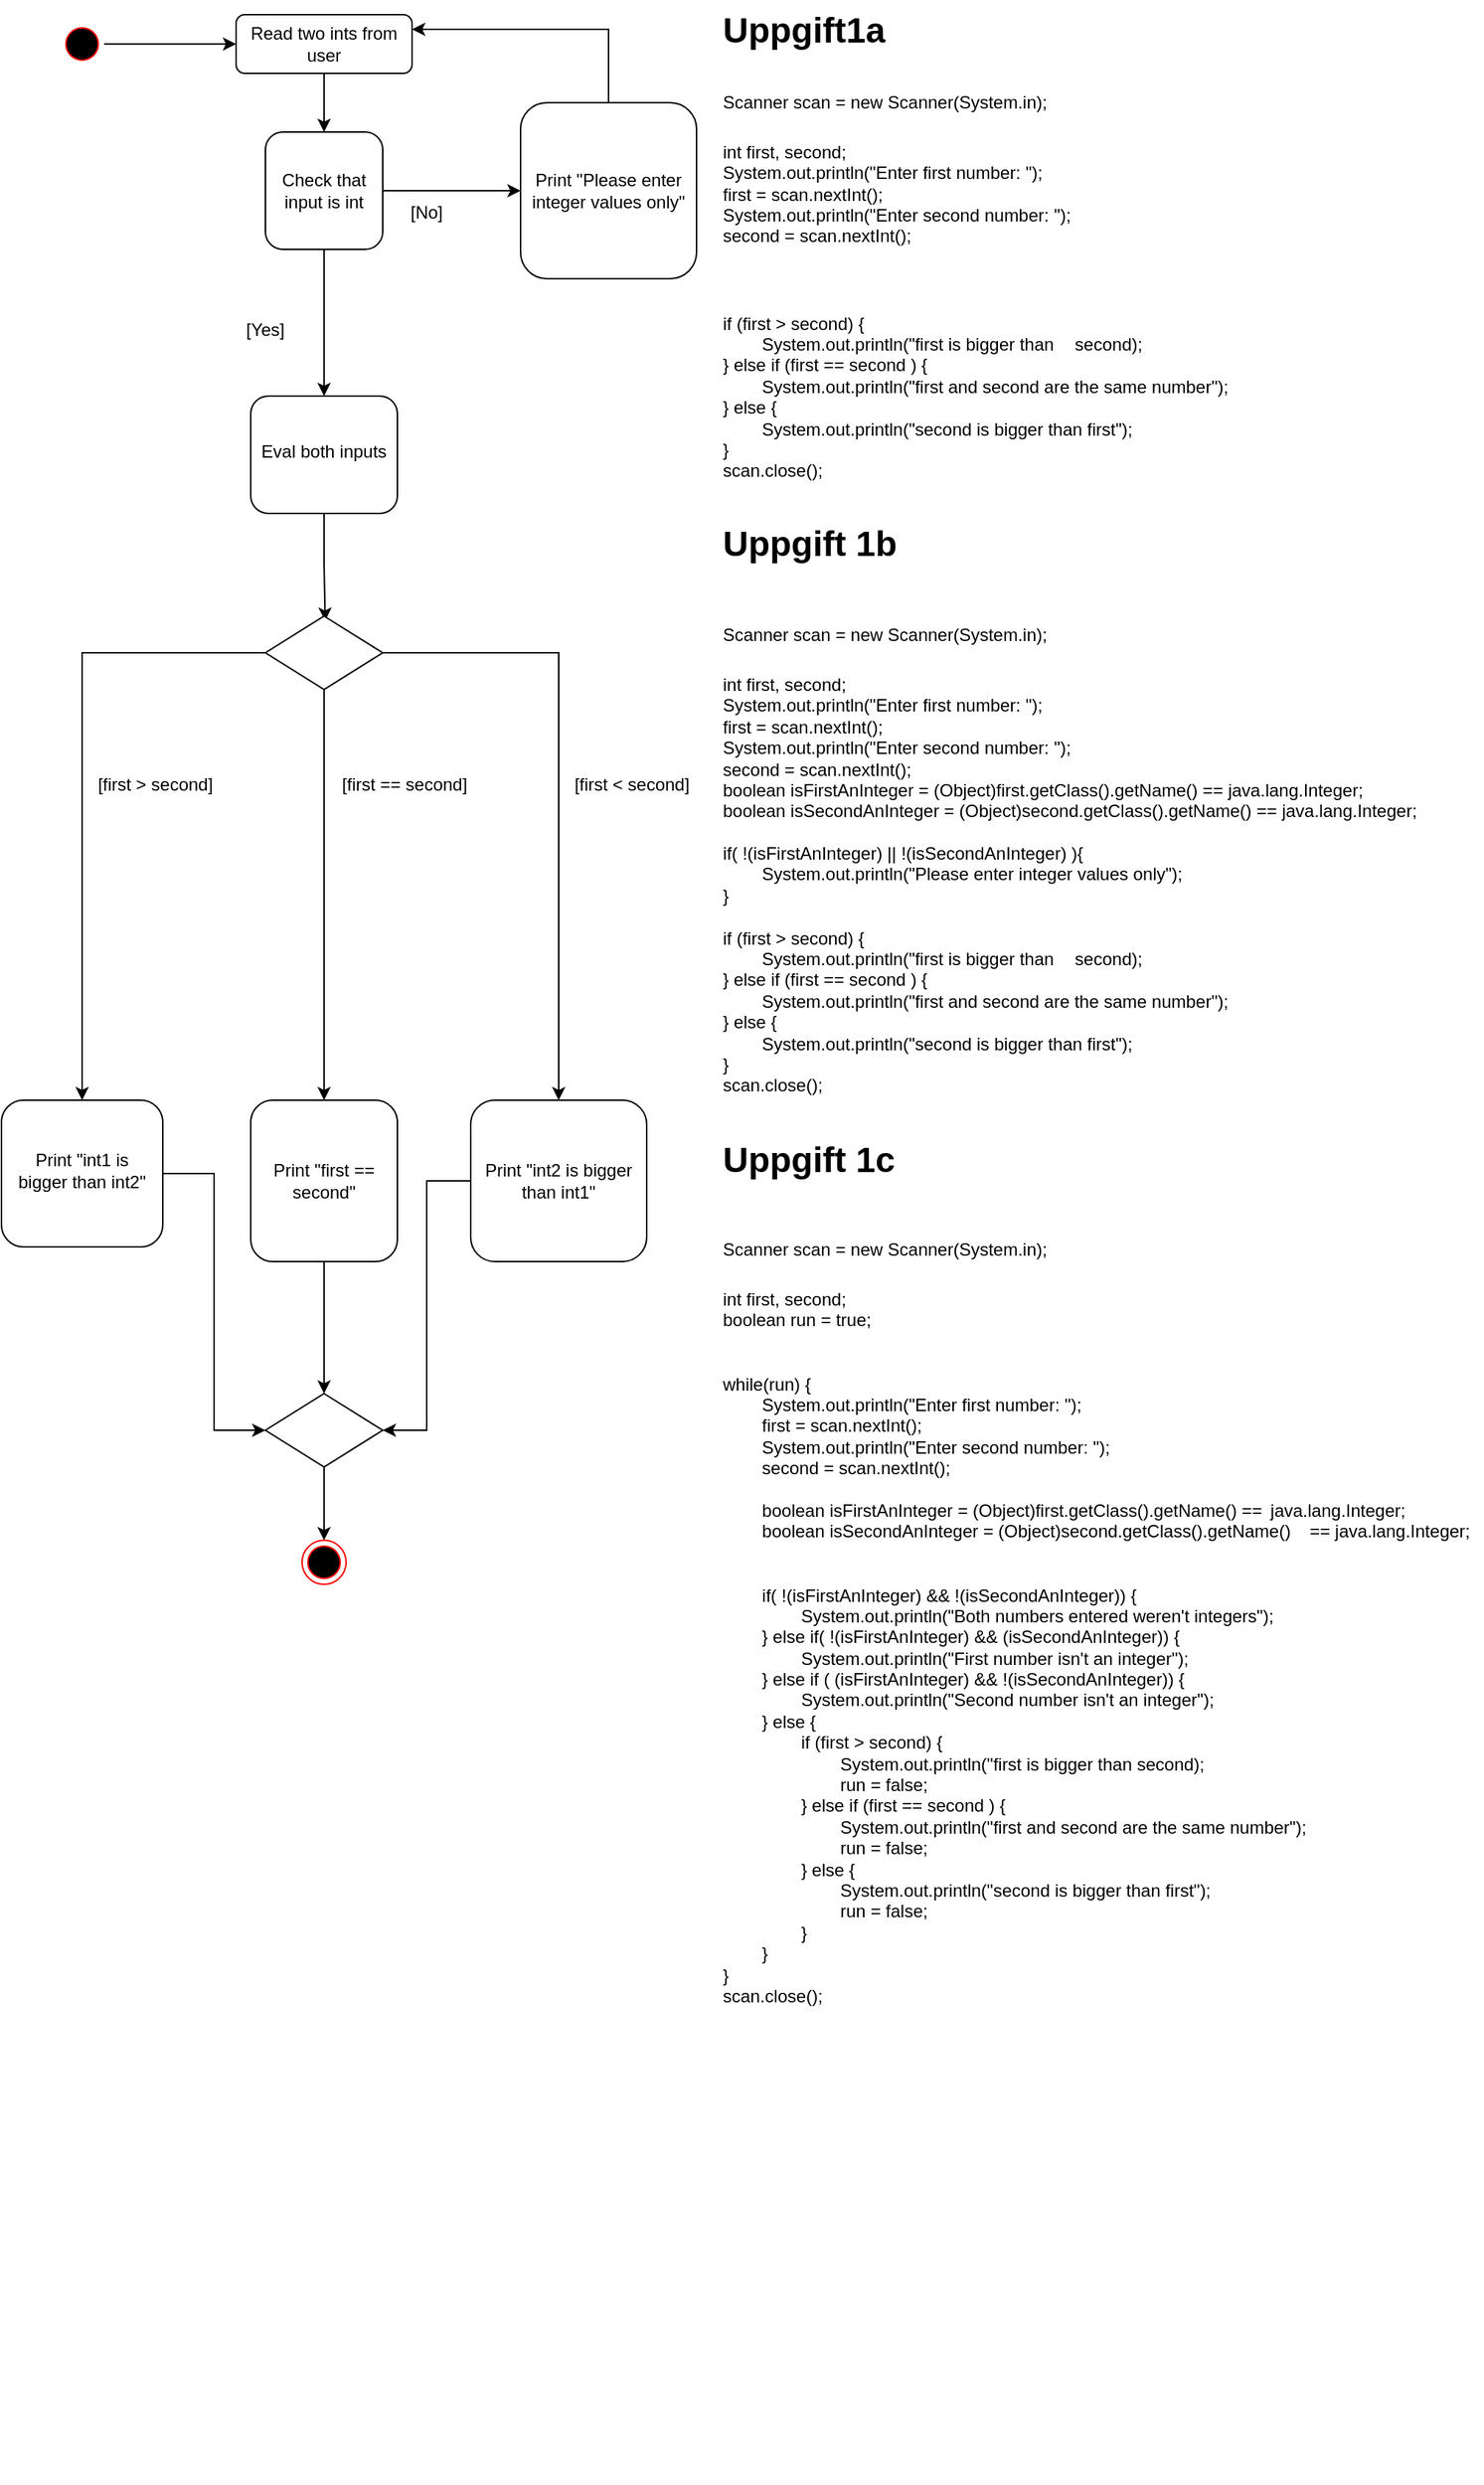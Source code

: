 <mxfile version="24.7.8">
  <diagram id="C5RBs43oDa-KdzZeNtuy" name="Page-1">
    <mxGraphModel dx="1434" dy="907" grid="1" gridSize="10" guides="1" tooltips="1" connect="1" arrows="1" fold="1" page="1" pageScale="1" pageWidth="827" pageHeight="1169" math="0" shadow="0">
      <root>
        <mxCell id="WIyWlLk6GJQsqaUBKTNV-0" />
        <mxCell id="WIyWlLk6GJQsqaUBKTNV-1" parent="WIyWlLk6GJQsqaUBKTNV-0" />
        <mxCell id="14M1yNJ3esMRW45qeNNq-22" style="edgeStyle=orthogonalEdgeStyle;rounded=0;orthogonalLoop=1;jettySize=auto;html=1;entryX=0.5;entryY=0;entryDx=0;entryDy=0;" parent="WIyWlLk6GJQsqaUBKTNV-1" source="WIyWlLk6GJQsqaUBKTNV-3" target="14M1yNJ3esMRW45qeNNq-21" edge="1">
          <mxGeometry relative="1" as="geometry" />
        </mxCell>
        <mxCell id="WIyWlLk6GJQsqaUBKTNV-3" value="Read two ints from user" style="rounded=1;whiteSpace=wrap;html=1;fontSize=12;glass=0;strokeWidth=1;shadow=0;" parent="WIyWlLk6GJQsqaUBKTNV-1" vertex="1">
          <mxGeometry x="160" y="20" width="120" height="40" as="geometry" />
        </mxCell>
        <mxCell id="WIyWlLk6GJQsqaUBKTNV-6" value="Eval both inputs" style="rounded=1;whiteSpace=wrap;html=1;shadow=0;fontFamily=Helvetica;fontSize=12;align=center;strokeWidth=1;spacing=6;spacingTop=-4;" parent="WIyWlLk6GJQsqaUBKTNV-1" vertex="1">
          <mxGeometry x="170" y="280" width="100" height="80" as="geometry" />
        </mxCell>
        <mxCell id="EaA5xvVxkN2kdiMZyjOi-9" style="edgeStyle=orthogonalEdgeStyle;shape=connector;rounded=0;orthogonalLoop=1;jettySize=auto;html=1;entryX=0;entryY=0.5;entryDx=0;entryDy=0;strokeColor=default;align=center;verticalAlign=middle;fontFamily=Helvetica;fontSize=11;fontColor=default;labelBackgroundColor=default;endArrow=classic;" edge="1" parent="WIyWlLk6GJQsqaUBKTNV-1" source="WIyWlLk6GJQsqaUBKTNV-10" target="EaA5xvVxkN2kdiMZyjOi-8">
          <mxGeometry relative="1" as="geometry" />
        </mxCell>
        <mxCell id="WIyWlLk6GJQsqaUBKTNV-10" value="Print &quot;int1 is bigger than int2&quot;" style="rounded=1;whiteSpace=wrap;html=1;shadow=0;fontFamily=Helvetica;fontSize=12;align=center;strokeWidth=1;spacing=6;spacingTop=-4;" parent="WIyWlLk6GJQsqaUBKTNV-1" vertex="1">
          <mxGeometry y="760" width="110" height="100" as="geometry" />
        </mxCell>
        <mxCell id="EaA5xvVxkN2kdiMZyjOi-11" style="edgeStyle=orthogonalEdgeStyle;shape=connector;rounded=0;orthogonalLoop=1;jettySize=auto;html=1;entryX=1;entryY=0.5;entryDx=0;entryDy=0;strokeColor=default;align=center;verticalAlign=middle;fontFamily=Helvetica;fontSize=11;fontColor=default;labelBackgroundColor=default;endArrow=classic;" edge="1" parent="WIyWlLk6GJQsqaUBKTNV-1" source="14M1yNJ3esMRW45qeNNq-0" target="EaA5xvVxkN2kdiMZyjOi-8">
          <mxGeometry relative="1" as="geometry" />
        </mxCell>
        <mxCell id="14M1yNJ3esMRW45qeNNq-0" value="Print &quot;int2 is bigger than int1&quot;" style="rounded=1;whiteSpace=wrap;html=1;align=center;verticalAlign=middle;" parent="WIyWlLk6GJQsqaUBKTNV-1" vertex="1">
          <mxGeometry x="320" y="760" width="120" height="110" as="geometry" />
        </mxCell>
        <mxCell id="14M1yNJ3esMRW45qeNNq-17" value="[first == second]" style="text;html=1;align=center;verticalAlign=middle;whiteSpace=wrap;rounded=0;" parent="WIyWlLk6GJQsqaUBKTNV-1" vertex="1">
          <mxGeometry x="230" y="530" width="90" height="30" as="geometry" />
        </mxCell>
        <mxCell id="EaA5xvVxkN2kdiMZyjOi-10" style="edgeStyle=orthogonalEdgeStyle;shape=connector;rounded=0;orthogonalLoop=1;jettySize=auto;html=1;entryX=0.5;entryY=0;entryDx=0;entryDy=0;strokeColor=default;align=center;verticalAlign=middle;fontFamily=Helvetica;fontSize=11;fontColor=default;labelBackgroundColor=default;endArrow=classic;" edge="1" parent="WIyWlLk6GJQsqaUBKTNV-1" source="14M1yNJ3esMRW45qeNNq-18" target="EaA5xvVxkN2kdiMZyjOi-8">
          <mxGeometry relative="1" as="geometry" />
        </mxCell>
        <mxCell id="14M1yNJ3esMRW45qeNNq-18" value="Print &quot;first == second&quot;" style="rounded=1;whiteSpace=wrap;html=1;" parent="WIyWlLk6GJQsqaUBKTNV-1" vertex="1">
          <mxGeometry x="170" y="760" width="100" height="110" as="geometry" />
        </mxCell>
        <mxCell id="14M1yNJ3esMRW45qeNNq-20" value="&lt;h1 style=&quot;margin-top: 0px;&quot;&gt;&lt;span style=&quot;background-color: initial;&quot;&gt;Uppgift1a&lt;/span&gt;&lt;/h1&gt;&lt;h1 style=&quot;margin-top: 0px;&quot;&gt;&lt;span style=&quot;background-color: initial; font-size: 12px; font-weight: normal;&quot;&gt;Scanner scan = new Scanner(System.in);&lt;/span&gt;&lt;/h1&gt;&lt;div&gt;&lt;span style=&quot;background-color: initial; font-size: 12px; font-weight: normal;&quot;&gt;int first, second;&lt;/span&gt;&lt;/div&gt;&lt;div&gt;&lt;span style=&quot;background-color: initial; font-size: 12px; font-weight: normal;&quot;&gt;System.out.println(&quot;Enter first number: &quot;);&lt;/span&gt;&lt;/div&gt;&lt;div&gt;&lt;span style=&quot;background-color: initial; font-size: 12px; font-weight: normal;&quot;&gt;first = scan.nextInt();&lt;/span&gt;&lt;/div&gt;&lt;div&gt;&lt;span style=&quot;background-color: initial; font-size: 12px; font-weight: normal;&quot;&gt;System.out.println(&quot;Enter second number: &quot;);&lt;/span&gt;&lt;/div&gt;&lt;div&gt;&lt;span style=&quot;background-color: initial; font-size: 12px; font-weight: normal;&quot;&gt;second = scan.nextInt();&lt;/span&gt;&lt;/div&gt;&lt;h1 style=&quot;margin-top: 0px;&quot;&gt;&lt;br style=&quot;font-size: 12px;&quot;&gt;&lt;/h1&gt;&lt;div&gt;if (first &amp;gt; second) {&lt;/div&gt;&lt;div&gt;&lt;span style=&quot;white-space: pre;&quot;&gt;&#x9;&lt;/span&gt;System.out.println(&quot;first is bigger than &lt;span style=&quot;white-space: pre;&quot;&gt;&#x9;&lt;/span&gt;second);&lt;br&gt;&lt;/div&gt;&lt;div&gt;} else if (first == second ) {&lt;/div&gt;&lt;div&gt;&lt;span style=&quot;white-space: pre;&quot;&gt;&#x9;&lt;/span&gt;System.out.println(&quot;first and second are the same number&quot;);&lt;br&gt;&lt;/div&gt;&lt;div&gt;} else {&lt;/div&gt;&lt;div&gt;&lt;span style=&quot;white-space: pre;&quot;&gt;&#x9;&lt;/span&gt;System.out.println(&quot;second is bigger than first&quot;);&lt;br&gt;&lt;/div&gt;&lt;div&gt;}&lt;/div&gt;&lt;div&gt;scan.close();&lt;/div&gt;&lt;div&gt;&lt;br&gt;&lt;/div&gt;&lt;div&gt;&lt;br&gt;&lt;/div&gt;&lt;div style=&quot;font-size: 24px;&quot;&gt;&lt;b&gt;Uppgift 1b&lt;/b&gt;&lt;/div&gt;&lt;div style=&quot;font-size: 24px;&quot;&gt;&lt;b&gt;&lt;br&gt;&lt;/b&gt;&lt;/div&gt;&lt;div style=&quot;&quot;&gt;&lt;h1 style=&quot;margin-top: 0px;&quot;&gt;&lt;span style=&quot;background-color: initial; font-size: 12px; font-weight: normal;&quot;&gt;Scanner scan = new Scanner(System.in);&lt;/span&gt;&lt;/h1&gt;&lt;div&gt;&lt;span style=&quot;background-color: initial;&quot;&gt;int first, second;&lt;/span&gt;&lt;/div&gt;&lt;div&gt;&lt;span style=&quot;background-color: initial;&quot;&gt;System.out.println(&quot;Enter first number: &quot;);&lt;/span&gt;&lt;/div&gt;&lt;div&gt;&lt;span style=&quot;background-color: initial;&quot;&gt;first = scan.nextInt();&lt;/span&gt;&lt;/div&gt;&lt;div&gt;&lt;span style=&quot;background-color: initial;&quot;&gt;System.out.println(&quot;Enter second number: &quot;);&lt;/span&gt;&lt;/div&gt;&lt;div&gt;&lt;span style=&quot;background-color: initial;&quot;&gt;second = scan.nextInt();&lt;/span&gt;&lt;/div&gt;&lt;div&gt;&lt;span style=&quot;background-color: initial;&quot;&gt;boolean isFirstAnInteger =&amp;nbsp;&lt;/span&gt;&lt;span style=&quot;background-color: initial;&quot;&gt;(Object)first.getClass().getName() == java.lang.Integer&lt;/span&gt;&lt;span style=&quot;background-color: initial;&quot;&gt;;&lt;/span&gt;&lt;/div&gt;&lt;div&gt;&lt;span style=&quot;background-color: initial;&quot;&gt;boolean isSecondAnInteger =&amp;nbsp;&lt;/span&gt;&lt;span style=&quot;background-color: initial;&quot;&gt;(Object)second.getClass().getName() == java.lang.Integer&lt;/span&gt;&lt;span style=&quot;background-color: initial;&quot;&gt;;&lt;/span&gt;&lt;/div&gt;&lt;div&gt;&lt;span style=&quot;background-color: initial;&quot;&gt;&lt;br&gt;&lt;/span&gt;&lt;/div&gt;&lt;div&gt;&lt;span style=&quot;background-color: initial;&quot;&gt;if( !(isFirstAnInteger) || !(isSecondAnInteger) ){&lt;/span&gt;&lt;/div&gt;&lt;div&gt;&lt;span style=&quot;background-color: initial;&quot;&gt;&lt;span style=&quot;white-space: pre;&quot;&gt;&#x9;&lt;/span&gt;System.out.println(&quot;Please enter integer values only&quot;);&lt;br&gt;&lt;/span&gt;&lt;/div&gt;&lt;div&gt;&lt;span style=&quot;background-color: initial;&quot;&gt;}&lt;/span&gt;&lt;/div&gt;&lt;div&gt;&lt;span style=&quot;background-color: initial;&quot;&gt;&lt;br&gt;&lt;/span&gt;&lt;/div&gt;&lt;div&gt;&lt;div&gt;if (first &amp;gt; second) {&lt;/div&gt;&lt;div&gt;&lt;span style=&quot;white-space: pre;&quot;&gt;&#x9;&lt;/span&gt;System.out.println(&quot;first is bigger than&amp;nbsp;&lt;span style=&quot;white-space: pre;&quot;&gt;&#x9;&lt;/span&gt;second);&lt;br&gt;&lt;/div&gt;&lt;div&gt;} else if (first == second ) {&lt;/div&gt;&lt;div&gt;&lt;span style=&quot;white-space: pre;&quot;&gt;&#x9;&lt;/span&gt;System.out.println(&quot;first and second are the&amp;nbsp;same number&quot;);&lt;br&gt;&lt;/div&gt;&lt;div&gt;} else {&lt;/div&gt;&lt;div&gt;&lt;span style=&quot;white-space: pre;&quot;&gt;&#x9;&lt;/span&gt;System.out.println(&quot;second is bigger than&amp;nbsp;first&quot;);&lt;br&gt;&lt;/div&gt;&lt;div&gt;}&lt;/div&gt;&lt;/div&gt;&lt;div&gt;scan.close();&lt;br&gt;&lt;/div&gt;&lt;/div&gt;&lt;div style=&quot;font-size: 24px;&quot;&gt;&lt;br&gt;&lt;/div&gt;&lt;div style=&quot;font-size: 24px;&quot;&gt;&lt;b&gt;Uppgift 1c&lt;/b&gt;&lt;/div&gt;&lt;div style=&quot;font-size: 24px;&quot;&gt;&lt;b&gt;&lt;br&gt;&lt;/b&gt;&lt;/div&gt;&lt;div style=&quot;&quot;&gt;&lt;h1 style=&quot;margin-top: 0px;&quot;&gt;&lt;span style=&quot;background-color: initial; font-size: 12px; font-weight: normal;&quot;&gt;Scanner scan = new Scanner(System.in);&lt;/span&gt;&lt;/h1&gt;&lt;div&gt;&lt;span style=&quot;background-color: initial;&quot;&gt;int first, second;&lt;/span&gt;&lt;/div&gt;&lt;div&gt;&lt;span style=&quot;background-color: initial;&quot;&gt;boolean run = true;&lt;/span&gt;&lt;/div&gt;&lt;div&gt;&lt;br&gt;&lt;/div&gt;&lt;div&gt;&lt;span style=&quot;background-color: initial;&quot;&gt;&lt;br&gt;&lt;/span&gt;&lt;/div&gt;&lt;div&gt;while(run) {&lt;/div&gt;&lt;div&gt;&lt;div&gt;&lt;span style=&quot;background-color: initial;&quot;&gt;&lt;span style=&quot;white-space: pre;&quot;&gt;&#x9;&lt;/span&gt;System.out.println(&quot;Enter first number: &quot;);&lt;/span&gt;&lt;/div&gt;&lt;div&gt;&lt;span style=&quot;background-color: initial;&quot;&gt;&lt;span style=&quot;white-space: pre;&quot;&gt;&#x9;&lt;/span&gt;first = scan.nextInt();&lt;/span&gt;&lt;/div&gt;&lt;div&gt;&lt;span style=&quot;background-color: initial;&quot;&gt;&lt;span style=&quot;white-space: pre;&quot;&gt;&#x9;&lt;/span&gt;System.out.println(&quot;Enter second number: &quot;);&lt;/span&gt;&lt;/div&gt;&lt;div&gt;&lt;span style=&quot;background-color: initial;&quot;&gt;&lt;span style=&quot;white-space: pre;&quot;&gt;&#x9;&lt;/span&gt;second = scan.nextInt();&lt;/span&gt;&lt;/div&gt;&lt;/div&gt;&lt;div&gt;&lt;span style=&quot;background-color: initial;&quot;&gt;&lt;span style=&quot;white-space: pre;&quot;&gt;&#x9;&lt;/span&gt;&lt;br&gt;&lt;/span&gt;&lt;span style=&quot;background-color: initial;&quot;&gt;&lt;span style=&quot;white-space: pre;&quot;&gt;&#x9;&lt;/span&gt;boolean isFirstAnInteger =&amp;nbsp;&lt;/span&gt;&lt;span style=&quot;background-color: initial;&quot;&gt;(Object)first.getClass().getName() == &lt;span style=&quot;white-space: pre;&quot;&gt;&#x9;&lt;/span&gt;java.lang.Integer&lt;/span&gt;&lt;span style=&quot;background-color: initial;&quot;&gt;;&lt;/span&gt;&lt;/div&gt;&lt;div&gt;&lt;span style=&quot;background-color: initial;&quot;&gt;&lt;span style=&quot;white-space: pre;&quot;&gt;&#x9;&lt;/span&gt;boolean isSecondAnInteger =&amp;nbsp;&lt;/span&gt;&lt;span style=&quot;background-color: initial;&quot;&gt;(Object)second.getClass().getName() &lt;span style=&quot;white-space: pre;&quot;&gt;&#x9;&lt;/span&gt;== java.lang.Integer&lt;/span&gt;&lt;span style=&quot;background-color: initial;&quot;&gt;;&lt;/span&gt;&lt;br&gt;&lt;/div&gt;&lt;div&gt;&lt;span style=&quot;background-color: initial;&quot;&gt;&lt;br&gt;&lt;/span&gt;&lt;/div&gt;&lt;div&gt;&lt;span style=&quot;background-color: initial;&quot;&gt;&lt;br&gt;&lt;/span&gt;&lt;/div&gt;&lt;div&gt;&lt;span style=&quot;white-space: pre;&quot;&gt;&#x9;&lt;/span&gt;if( !(&lt;span style=&quot;background-color: initial;&quot;&gt;isFirstAnInteger&lt;/span&gt;&lt;span style=&quot;background-color: initial;&quot;&gt;)&amp;nbsp;&lt;/span&gt;&lt;span style=&quot;background-color: initial;&quot;&gt;&amp;amp;&amp;amp; !(&lt;/span&gt;&lt;span style=&quot;background-color: initial;&quot;&gt;isSecondAnInteger&lt;/span&gt;&lt;span style=&quot;background-color: initial;&quot;&gt;)) {&lt;/span&gt;&lt;/div&gt;&lt;div&gt;&lt;span style=&quot;white-space: pre;&quot;&gt;&#x9;&lt;span style=&quot;white-space: pre;&quot;&gt;&#x9;&lt;/span&gt;System.out.println(&quot;Both numbers entered weren&#39;t integers&quot;);&lt;/span&gt;&lt;/div&gt;&lt;div&gt;&lt;span style=&quot;white-space: pre;&quot;&gt;&#x9;&lt;/span&gt;} else if( !(isFirstAnInteger)&amp;nbsp;&lt;span style=&quot;background-color: initial;&quot;&gt;&amp;amp;&amp;amp; (isSecondAnInteger)) {&lt;/span&gt;&lt;/div&gt;&lt;div&gt;&lt;span style=&quot;white-space: pre;&quot;&gt;&#x9;&lt;/span&gt;&lt;span style=&quot;white-space: pre;&quot;&gt;&#x9;&lt;/span&gt;System.out.println(&quot;First number isn&#39;t an integer&quot;);&lt;br&gt;&lt;/div&gt;&lt;div&gt;&lt;span style=&quot;white-space: pre;&quot;&gt;&#x9;&lt;/span&gt;} else if ( (isFirstAnInteger)&amp;nbsp;&lt;span style=&quot;background-color: initial;&quot;&gt;&amp;amp;&amp;amp; !(isSecondAnInteger)) {&lt;/span&gt;&lt;/div&gt;&lt;div&gt;&lt;span style=&quot;white-space: pre;&quot;&gt;&#x9;&lt;span style=&quot;white-space: pre;&quot;&gt;&#x9;&lt;/span&gt;System.out.println(&quot;Second number isn&#39;t an integer&quot;);&lt;/span&gt;&lt;/div&gt;&lt;div&gt;&lt;span style=&quot;white-space: pre;&quot;&gt;&#x9;&lt;/span&gt;} else {&lt;/div&gt;&lt;div&gt;&lt;span style=&quot;white-space: pre;&quot;&gt;&#x9;&lt;span style=&quot;white-space: pre;&quot;&gt;&#x9;&lt;/span&gt;&lt;/span&gt;if (first &amp;gt; second) {&lt;/div&gt;&lt;div&gt;&lt;span style=&quot;white-space: pre;&quot;&gt;&#x9;&lt;span style=&quot;white-space: pre;&quot;&gt;&#x9;&lt;span style=&quot;white-space: pre;&quot;&gt;&#x9;&lt;/span&gt;&lt;/span&gt;&lt;/span&gt;System.out.println(&quot;first is bigger than&amp;nbsp;second);&lt;br&gt;&lt;/div&gt;&lt;div&gt;&lt;span style=&quot;white-space: pre;&quot;&gt;&#x9;&lt;/span&gt;&lt;span style=&quot;white-space: pre;&quot;&gt;&#x9;&lt;/span&gt;&lt;span style=&quot;white-space: pre;&quot;&gt;&#x9;&lt;/span&gt;run = false;&lt;br&gt;&lt;/div&gt;&lt;div&gt;&lt;span style=&quot;white-space: pre;&quot;&gt;&#x9;&lt;span style=&quot;white-space: pre;&quot;&gt;&#x9;&lt;/span&gt;&lt;/span&gt;} else if (first == second ) {&lt;/div&gt;&lt;div&gt;&lt;span style=&quot;white-space: pre;&quot;&gt;&#x9;&lt;span style=&quot;white-space: pre;&quot;&gt;&#x9;&lt;span style=&quot;white-space: pre;&quot;&gt;&#x9;&lt;/span&gt;&lt;/span&gt;&lt;/span&gt;System.out.println(&quot;first and second are the&amp;nbsp;same number&quot;);&lt;br&gt;&lt;/div&gt;&lt;div&gt;&lt;span style=&quot;white-space: pre;&quot;&gt;&#x9;&lt;/span&gt;&lt;span style=&quot;white-space: pre;&quot;&gt;&#x9;&lt;/span&gt;&lt;span style=&quot;white-space: pre;&quot;&gt;&#x9;&lt;/span&gt;run = false;&lt;br&gt;&lt;/div&gt;&lt;div&gt;&lt;span style=&quot;white-space: pre;&quot;&gt;&#x9;&lt;span style=&quot;white-space: pre;&quot;&gt;&#x9;&lt;/span&gt;&lt;/span&gt;} else {&lt;/div&gt;&lt;div&gt;&lt;span style=&quot;white-space: pre;&quot;&gt;&#x9;&lt;span style=&quot;white-space: pre;&quot;&gt;&#x9;&lt;span style=&quot;white-space: pre;&quot;&gt;&#x9;&lt;/span&gt;&lt;/span&gt;&lt;/span&gt;System.out.println(&quot;second is bigger than&amp;nbsp;first&quot;);&lt;br&gt;&lt;/div&gt;&lt;div&gt;&lt;span style=&quot;white-space: pre;&quot;&gt;&#x9;&lt;/span&gt;&lt;span style=&quot;white-space: pre;&quot;&gt;&#x9;&lt;/span&gt;&lt;span style=&quot;white-space: pre;&quot;&gt;&#x9;&lt;/span&gt;run = false;&lt;br&gt;&lt;/div&gt;&lt;div&gt;&lt;span style=&quot;background-color: initial;&quot;&gt;&lt;span style=&quot;white-space: pre;&quot;&gt;&#x9;&lt;span style=&quot;white-space: pre;&quot;&gt;&#x9;&lt;/span&gt;&lt;/span&gt;}&lt;/span&gt;&lt;/div&gt;&lt;div&gt;&lt;span style=&quot;white-space: pre;&quot;&gt;&#x9;&lt;/span&gt;}&lt;br&gt;&lt;/div&gt;&lt;div&gt;}&lt;/div&gt;&lt;div&gt;scan.close();&lt;br&gt;&lt;/div&gt;&lt;/div&gt;" style="text;html=1;whiteSpace=wrap;overflow=hidden;rounded=0;" parent="WIyWlLk6GJQsqaUBKTNV-1" vertex="1">
          <mxGeometry x="490" y="10" width="520" height="1690" as="geometry" />
        </mxCell>
        <mxCell id="14M1yNJ3esMRW45qeNNq-23" style="edgeStyle=orthogonalEdgeStyle;rounded=0;orthogonalLoop=1;jettySize=auto;html=1;entryX=0.5;entryY=0;entryDx=0;entryDy=0;" parent="WIyWlLk6GJQsqaUBKTNV-1" source="14M1yNJ3esMRW45qeNNq-21" target="WIyWlLk6GJQsqaUBKTNV-6" edge="1">
          <mxGeometry relative="1" as="geometry" />
        </mxCell>
        <mxCell id="14M1yNJ3esMRW45qeNNq-26" style="edgeStyle=orthogonalEdgeStyle;rounded=0;orthogonalLoop=1;jettySize=auto;html=1;entryX=0;entryY=0.5;entryDx=0;entryDy=0;" parent="WIyWlLk6GJQsqaUBKTNV-1" source="14M1yNJ3esMRW45qeNNq-21" target="14M1yNJ3esMRW45qeNNq-25" edge="1">
          <mxGeometry relative="1" as="geometry" />
        </mxCell>
        <mxCell id="14M1yNJ3esMRW45qeNNq-21" value="Check that input is int" style="rounded=1;whiteSpace=wrap;html=1;" parent="WIyWlLk6GJQsqaUBKTNV-1" vertex="1">
          <mxGeometry x="180" y="100" width="80" height="80" as="geometry" />
        </mxCell>
        <mxCell id="14M1yNJ3esMRW45qeNNq-24" value="[Yes]" style="text;html=1;align=center;verticalAlign=middle;whiteSpace=wrap;rounded=0;" parent="WIyWlLk6GJQsqaUBKTNV-1" vertex="1">
          <mxGeometry x="150" y="220" width="60" height="30" as="geometry" />
        </mxCell>
        <mxCell id="14M1yNJ3esMRW45qeNNq-29" style="edgeStyle=orthogonalEdgeStyle;rounded=0;orthogonalLoop=1;jettySize=auto;html=1;exitX=0.5;exitY=0;exitDx=0;exitDy=0;" parent="WIyWlLk6GJQsqaUBKTNV-1" source="14M1yNJ3esMRW45qeNNq-25" edge="1">
          <mxGeometry relative="1" as="geometry">
            <mxPoint x="350" y="110" as="sourcePoint" />
            <mxPoint x="280" y="30" as="targetPoint" />
            <Array as="points">
              <mxPoint x="414" y="30" />
            </Array>
          </mxGeometry>
        </mxCell>
        <mxCell id="14M1yNJ3esMRW45qeNNq-25" value="Print &quot;Please enter integer values only&quot;" style="rounded=1;whiteSpace=wrap;html=1;" parent="WIyWlLk6GJQsqaUBKTNV-1" vertex="1">
          <mxGeometry x="354" y="80" width="120" height="120" as="geometry" />
        </mxCell>
        <mxCell id="14M1yNJ3esMRW45qeNNq-27" value="[No]" style="text;html=1;align=center;verticalAlign=middle;whiteSpace=wrap;rounded=0;" parent="WIyWlLk6GJQsqaUBKTNV-1" vertex="1">
          <mxGeometry x="260" y="140" width="60" height="30" as="geometry" />
        </mxCell>
        <mxCell id="EaA5xvVxkN2kdiMZyjOi-1" value="" style="edgeStyle=orthogonalEdgeStyle;rounded=0;orthogonalLoop=1;jettySize=auto;html=1;entryX=0.51;entryY=0.064;entryDx=0;entryDy=0;entryPerimeter=0;" edge="1" parent="WIyWlLk6GJQsqaUBKTNV-1" source="WIyWlLk6GJQsqaUBKTNV-6" target="EaA5xvVxkN2kdiMZyjOi-0">
          <mxGeometry relative="1" as="geometry">
            <mxPoint x="221" y="767" as="targetPoint" />
            <mxPoint x="220" y="360" as="sourcePoint" />
          </mxGeometry>
        </mxCell>
        <mxCell id="EaA5xvVxkN2kdiMZyjOi-2" style="edgeStyle=orthogonalEdgeStyle;rounded=0;orthogonalLoop=1;jettySize=auto;html=1;entryX=0.5;entryY=0;entryDx=0;entryDy=0;" edge="1" parent="WIyWlLk6GJQsqaUBKTNV-1" source="EaA5xvVxkN2kdiMZyjOi-0" target="14M1yNJ3esMRW45qeNNq-18">
          <mxGeometry relative="1" as="geometry" />
        </mxCell>
        <mxCell id="EaA5xvVxkN2kdiMZyjOi-3" style="edgeStyle=orthogonalEdgeStyle;shape=connector;rounded=0;orthogonalLoop=1;jettySize=auto;html=1;entryX=0.5;entryY=0;entryDx=0;entryDy=0;strokeColor=default;align=center;verticalAlign=middle;fontFamily=Helvetica;fontSize=11;fontColor=default;labelBackgroundColor=default;endArrow=classic;" edge="1" parent="WIyWlLk6GJQsqaUBKTNV-1" source="EaA5xvVxkN2kdiMZyjOi-0" target="WIyWlLk6GJQsqaUBKTNV-10">
          <mxGeometry relative="1" as="geometry" />
        </mxCell>
        <mxCell id="EaA5xvVxkN2kdiMZyjOi-4" style="edgeStyle=orthogonalEdgeStyle;shape=connector;rounded=0;orthogonalLoop=1;jettySize=auto;html=1;strokeColor=default;align=center;verticalAlign=middle;fontFamily=Helvetica;fontSize=11;fontColor=default;labelBackgroundColor=default;endArrow=classic;" edge="1" parent="WIyWlLk6GJQsqaUBKTNV-1" source="EaA5xvVxkN2kdiMZyjOi-0" target="14M1yNJ3esMRW45qeNNq-0">
          <mxGeometry relative="1" as="geometry" />
        </mxCell>
        <mxCell id="EaA5xvVxkN2kdiMZyjOi-0" value="" style="rhombus;whiteSpace=wrap;html=1;" vertex="1" parent="WIyWlLk6GJQsqaUBKTNV-1">
          <mxGeometry x="180" y="430" width="80" height="50" as="geometry" />
        </mxCell>
        <mxCell id="EaA5xvVxkN2kdiMZyjOi-5" value="[first &amp;gt; second]" style="text;html=1;align=center;verticalAlign=middle;whiteSpace=wrap;rounded=0;fontFamily=Helvetica;fontSize=12;fontColor=default;labelBackgroundColor=default;" vertex="1" parent="WIyWlLk6GJQsqaUBKTNV-1">
          <mxGeometry x="60" y="530" width="90" height="30" as="geometry" />
        </mxCell>
        <mxCell id="EaA5xvVxkN2kdiMZyjOi-7" value="[first &amp;lt; second]" style="text;html=1;align=center;verticalAlign=middle;whiteSpace=wrap;rounded=0;fontFamily=Helvetica;fontSize=12;fontColor=default;labelBackgroundColor=default;" vertex="1" parent="WIyWlLk6GJQsqaUBKTNV-1">
          <mxGeometry x="380" y="530" width="100" height="30" as="geometry" />
        </mxCell>
        <mxCell id="EaA5xvVxkN2kdiMZyjOi-13" style="edgeStyle=orthogonalEdgeStyle;shape=connector;rounded=0;orthogonalLoop=1;jettySize=auto;html=1;entryX=0.5;entryY=0;entryDx=0;entryDy=0;strokeColor=default;align=center;verticalAlign=middle;fontFamily=Helvetica;fontSize=11;fontColor=default;labelBackgroundColor=default;endArrow=classic;" edge="1" parent="WIyWlLk6GJQsqaUBKTNV-1" source="EaA5xvVxkN2kdiMZyjOi-8" target="EaA5xvVxkN2kdiMZyjOi-12">
          <mxGeometry relative="1" as="geometry" />
        </mxCell>
        <mxCell id="EaA5xvVxkN2kdiMZyjOi-8" value="" style="rhombus;whiteSpace=wrap;html=1;fontFamily=Helvetica;fontSize=11;fontColor=default;labelBackgroundColor=default;" vertex="1" parent="WIyWlLk6GJQsqaUBKTNV-1">
          <mxGeometry x="180" y="960" width="80" height="50" as="geometry" />
        </mxCell>
        <mxCell id="EaA5xvVxkN2kdiMZyjOi-12" value="" style="ellipse;html=1;shape=endState;fillColor=#000000;strokeColor=#ff0000;fontFamily=Helvetica;fontSize=11;fontColor=default;labelBackgroundColor=default;" vertex="1" parent="WIyWlLk6GJQsqaUBKTNV-1">
          <mxGeometry x="205" y="1060" width="30" height="30" as="geometry" />
        </mxCell>
        <mxCell id="EaA5xvVxkN2kdiMZyjOi-17" style="edgeStyle=orthogonalEdgeStyle;shape=connector;rounded=0;orthogonalLoop=1;jettySize=auto;html=1;entryX=0;entryY=0.5;entryDx=0;entryDy=0;strokeColor=default;align=center;verticalAlign=middle;fontFamily=Helvetica;fontSize=11;fontColor=default;labelBackgroundColor=default;endArrow=classic;" edge="1" parent="WIyWlLk6GJQsqaUBKTNV-1" source="EaA5xvVxkN2kdiMZyjOi-14" target="WIyWlLk6GJQsqaUBKTNV-3">
          <mxGeometry relative="1" as="geometry" />
        </mxCell>
        <mxCell id="EaA5xvVxkN2kdiMZyjOi-14" value="" style="ellipse;html=1;shape=startState;fillColor=#000000;strokeColor=#ff0000;fontFamily=Helvetica;fontSize=11;fontColor=default;labelBackgroundColor=default;" vertex="1" parent="WIyWlLk6GJQsqaUBKTNV-1">
          <mxGeometry x="40" y="25" width="30" height="30" as="geometry" />
        </mxCell>
      </root>
    </mxGraphModel>
  </diagram>
</mxfile>
